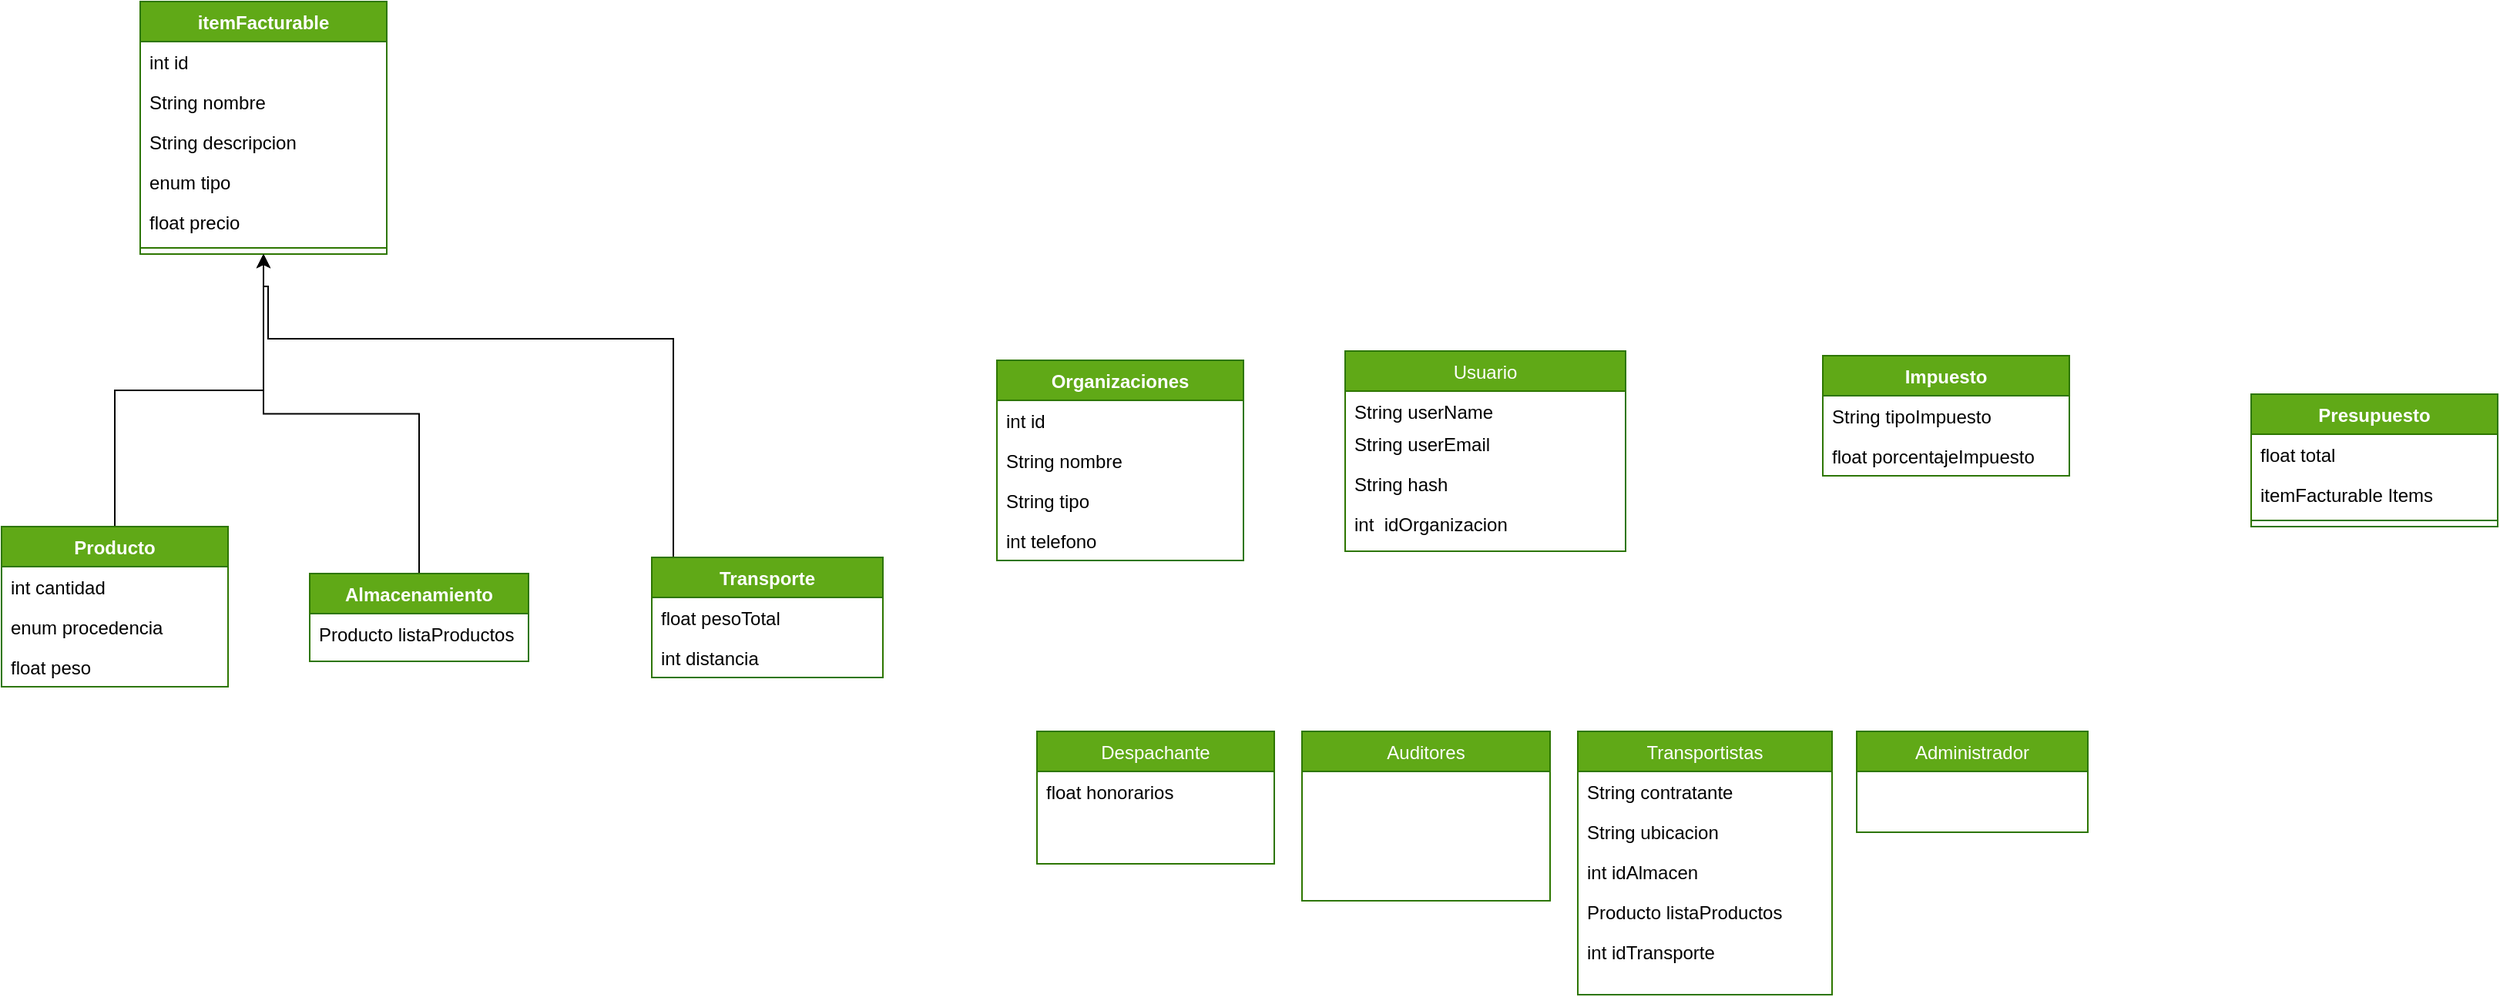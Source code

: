<mxfile version="20.6.0" type="github">
  <diagram id="C5RBs43oDa-KdzZeNtuy" name="Page-1">
    <mxGraphModel dx="1279" dy="1302" grid="0" gridSize="10" guides="1" tooltips="1" connect="1" arrows="1" fold="1" page="0" pageScale="1" pageWidth="827" pageHeight="1169" math="0" shadow="0">
      <root>
        <mxCell id="WIyWlLk6GJQsqaUBKTNV-0" />
        <mxCell id="WIyWlLk6GJQsqaUBKTNV-1" parent="WIyWlLk6GJQsqaUBKTNV-0" />
        <mxCell id="3hTS6XwVJtaSM2owvP3y-6" value="Usuario" style="swimlane;fontStyle=0;align=center;verticalAlign=top;childLayout=stackLayout;horizontal=1;startSize=26;horizontalStack=0;resizeParent=1;resizeLast=0;collapsible=1;marginBottom=0;rounded=0;shadow=0;strokeWidth=1;fillColor=#60a917;strokeColor=#2D7600;fontColor=#ffffff;" parent="WIyWlLk6GJQsqaUBKTNV-1" vertex="1">
          <mxGeometry x="614" y="-220" width="182" height="130" as="geometry">
            <mxRectangle x="550" y="140" width="160" height="26" as="alternateBounds" />
          </mxGeometry>
        </mxCell>
        <mxCell id="3hTS6XwVJtaSM2owvP3y-7" value="String userName" style="text;align=left;verticalAlign=top;spacingLeft=4;spacingRight=4;overflow=hidden;rotatable=0;points=[[0,0.5],[1,0.5]];portConstraint=eastwest;rounded=0;shadow=0;html=0;" parent="3hTS6XwVJtaSM2owvP3y-6" vertex="1">
          <mxGeometry y="26" width="182" height="21" as="geometry" />
        </mxCell>
        <mxCell id="3hTS6XwVJtaSM2owvP3y-49" value="String userEmail" style="text;strokeColor=none;fillColor=none;align=left;verticalAlign=top;spacingLeft=4;spacingRight=4;overflow=hidden;rotatable=0;points=[[0,0.5],[1,0.5]];portConstraint=eastwest;" parent="3hTS6XwVJtaSM2owvP3y-6" vertex="1">
          <mxGeometry y="47" width="182" height="26" as="geometry" />
        </mxCell>
        <mxCell id="3hTS6XwVJtaSM2owvP3y-50" value="String hash" style="text;strokeColor=none;fillColor=none;align=left;verticalAlign=top;spacingLeft=4;spacingRight=4;overflow=hidden;rotatable=0;points=[[0,0.5],[1,0.5]];portConstraint=eastwest;" parent="3hTS6XwVJtaSM2owvP3y-6" vertex="1">
          <mxGeometry y="73" width="182" height="26" as="geometry" />
        </mxCell>
        <mxCell id="j6bRS5Pp2hwytZdHTlzb-42" value="int  idOrganizacion" style="text;strokeColor=none;fillColor=none;align=left;verticalAlign=top;spacingLeft=4;spacingRight=4;overflow=hidden;rotatable=0;points=[[0,0.5],[1,0.5]];portConstraint=eastwest;" parent="3hTS6XwVJtaSM2owvP3y-6" vertex="1">
          <mxGeometry y="99" width="182" height="26" as="geometry" />
        </mxCell>
        <mxCell id="3hTS6XwVJtaSM2owvP3y-33" value="Despachante" style="swimlane;fontStyle=0;align=center;verticalAlign=top;childLayout=stackLayout;horizontal=1;startSize=26;horizontalStack=0;resizeParent=1;resizeLast=0;collapsible=1;marginBottom=0;rounded=0;shadow=0;strokeWidth=1;fillColor=#60a917;strokeColor=#2D7600;fontColor=#ffffff;" parent="WIyWlLk6GJQsqaUBKTNV-1" vertex="1">
          <mxGeometry x="414" y="27" width="154" height="86" as="geometry">
            <mxRectangle x="-40" y="-150" width="160" height="26" as="alternateBounds" />
          </mxGeometry>
        </mxCell>
        <mxCell id="j6bRS5Pp2hwytZdHTlzb-4" value="float honorarios" style="text;strokeColor=none;fillColor=none;align=left;verticalAlign=top;spacingLeft=4;spacingRight=4;overflow=hidden;rotatable=0;points=[[0,0.5],[1,0.5]];portConstraint=eastwest;" parent="3hTS6XwVJtaSM2owvP3y-33" vertex="1">
          <mxGeometry y="26" width="154" height="26" as="geometry" />
        </mxCell>
        <mxCell id="3hTS6XwVJtaSM2owvP3y-39" value="Auditores" style="swimlane;fontStyle=0;align=center;verticalAlign=top;childLayout=stackLayout;horizontal=1;startSize=26;horizontalStack=0;resizeParent=1;resizeLast=0;collapsible=1;marginBottom=0;rounded=0;shadow=0;strokeWidth=1;fillColor=#60a917;strokeColor=#2D7600;fontColor=#ffffff;" parent="WIyWlLk6GJQsqaUBKTNV-1" vertex="1">
          <mxGeometry x="586" y="27" width="161" height="110" as="geometry">
            <mxRectangle x="-40" y="-150" width="160" height="26" as="alternateBounds" />
          </mxGeometry>
        </mxCell>
        <mxCell id="3hTS6XwVJtaSM2owvP3y-43" value="Transportistas&#xa;" style="swimlane;fontStyle=0;align=center;verticalAlign=top;childLayout=stackLayout;horizontal=1;startSize=26;horizontalStack=0;resizeParent=1;resizeLast=0;collapsible=1;marginBottom=0;rounded=0;shadow=0;strokeWidth=1;fillColor=#60a917;strokeColor=#2D7600;fontColor=#ffffff;" parent="WIyWlLk6GJQsqaUBKTNV-1" vertex="1">
          <mxGeometry x="765" y="27" width="165" height="171" as="geometry">
            <mxRectangle x="-40" y="-150" width="160" height="26" as="alternateBounds" />
          </mxGeometry>
        </mxCell>
        <mxCell id="j6bRS5Pp2hwytZdHTlzb-6" value="String contratante" style="text;strokeColor=none;fillColor=none;align=left;verticalAlign=top;spacingLeft=4;spacingRight=4;overflow=hidden;rotatable=0;points=[[0,0.5],[1,0.5]];portConstraint=eastwest;" parent="3hTS6XwVJtaSM2owvP3y-43" vertex="1">
          <mxGeometry y="26" width="165" height="26" as="geometry" />
        </mxCell>
        <mxCell id="j6bRS5Pp2hwytZdHTlzb-38" value="String ubicacion" style="text;strokeColor=none;fillColor=none;align=left;verticalAlign=top;spacingLeft=4;spacingRight=4;overflow=hidden;rotatable=0;points=[[0,0.5],[1,0.5]];portConstraint=eastwest;" parent="3hTS6XwVJtaSM2owvP3y-43" vertex="1">
          <mxGeometry y="52" width="165" height="26" as="geometry" />
        </mxCell>
        <mxCell id="j6bRS5Pp2hwytZdHTlzb-11" value="int idAlmacen " style="text;strokeColor=none;fillColor=none;align=left;verticalAlign=top;spacingLeft=4;spacingRight=4;overflow=hidden;rotatable=0;points=[[0,0.5],[1,0.5]];portConstraint=eastwest;" parent="3hTS6XwVJtaSM2owvP3y-43" vertex="1">
          <mxGeometry y="78" width="165" height="26" as="geometry" />
        </mxCell>
        <mxCell id="j6bRS5Pp2hwytZdHTlzb-41" value="Producto listaProductos" style="text;strokeColor=none;fillColor=none;align=left;verticalAlign=top;spacingLeft=4;spacingRight=4;overflow=hidden;rotatable=0;points=[[0,0.5],[1,0.5]];portConstraint=eastwest;" parent="3hTS6XwVJtaSM2owvP3y-43" vertex="1">
          <mxGeometry y="104" width="165" height="26" as="geometry" />
        </mxCell>
        <mxCell id="j6bRS5Pp2hwytZdHTlzb-12" value="int idTransporte" style="text;strokeColor=none;fillColor=none;align=left;verticalAlign=top;spacingLeft=4;spacingRight=4;overflow=hidden;rotatable=0;points=[[0,0.5],[1,0.5]];portConstraint=eastwest;" parent="3hTS6XwVJtaSM2owvP3y-43" vertex="1">
          <mxGeometry y="130" width="165" height="26" as="geometry" />
        </mxCell>
        <mxCell id="3hTS6XwVJtaSM2owvP3y-65" value="Administrador" style="swimlane;fontStyle=0;align=center;verticalAlign=top;childLayout=stackLayout;horizontal=1;startSize=26;horizontalStack=0;resizeParent=1;resizeLast=0;collapsible=1;marginBottom=0;rounded=0;shadow=0;strokeWidth=1;fillColor=#60a917;strokeColor=#2D7600;fontColor=#ffffff;" parent="WIyWlLk6GJQsqaUBKTNV-1" vertex="1">
          <mxGeometry x="946" y="27" width="150" height="65.5" as="geometry">
            <mxRectangle x="550" y="140" width="160" height="26" as="alternateBounds" />
          </mxGeometry>
        </mxCell>
        <mxCell id="L1_JdtOAtL-KF-02h_yL-62" style="edgeStyle=orthogonalEdgeStyle;rounded=0;orthogonalLoop=1;jettySize=auto;html=1;" parent="WIyWlLk6GJQsqaUBKTNV-1" source="L1_JdtOAtL-KF-02h_yL-1" target="L1_JdtOAtL-KF-02h_yL-9" edge="1">
          <mxGeometry relative="1" as="geometry" />
        </mxCell>
        <mxCell id="L1_JdtOAtL-KF-02h_yL-1" value="Producto" style="swimlane;fontStyle=1;align=center;verticalAlign=top;childLayout=stackLayout;horizontal=1;startSize=26;horizontalStack=0;resizeParent=1;resizeParentMax=0;resizeLast=0;collapsible=1;marginBottom=0;fillColor=#60a917;fontColor=#ffffff;strokeColor=#2D7600;" parent="WIyWlLk6GJQsqaUBKTNV-1" vertex="1">
          <mxGeometry x="-258" y="-106" width="147" height="104" as="geometry" />
        </mxCell>
        <mxCell id="j6bRS5Pp2hwytZdHTlzb-29" value="int cantidad" style="text;strokeColor=none;fillColor=none;align=left;verticalAlign=top;spacingLeft=4;spacingRight=4;overflow=hidden;rotatable=0;points=[[0,0.5],[1,0.5]];portConstraint=eastwest;" parent="L1_JdtOAtL-KF-02h_yL-1" vertex="1">
          <mxGeometry y="26" width="147" height="26" as="geometry" />
        </mxCell>
        <mxCell id="L1_JdtOAtL-KF-02h_yL-2" value="enum procedencia" style="text;strokeColor=none;fillColor=none;align=left;verticalAlign=top;spacingLeft=4;spacingRight=4;overflow=hidden;rotatable=0;points=[[0,0.5],[1,0.5]];portConstraint=eastwest;" parent="L1_JdtOAtL-KF-02h_yL-1" vertex="1">
          <mxGeometry y="52" width="147" height="26" as="geometry" />
        </mxCell>
        <mxCell id="j6bRS5Pp2hwytZdHTlzb-56" value="float peso&#xa;" style="text;strokeColor=none;fillColor=none;align=left;verticalAlign=top;spacingLeft=4;spacingRight=4;overflow=hidden;rotatable=0;points=[[0,0.5],[1,0.5]];portConstraint=eastwest;" parent="L1_JdtOAtL-KF-02h_yL-1" vertex="1">
          <mxGeometry y="78" width="147" height="26" as="geometry" />
        </mxCell>
        <mxCell id="L1_JdtOAtL-KF-02h_yL-9" value="itemFacturable" style="swimlane;fontStyle=1;align=center;verticalAlign=top;childLayout=stackLayout;horizontal=1;startSize=26;horizontalStack=0;resizeParent=1;resizeParentMax=0;resizeLast=0;collapsible=1;marginBottom=0;fillColor=#60a917;fontColor=#ffffff;strokeColor=#2D7600;" parent="WIyWlLk6GJQsqaUBKTNV-1" vertex="1">
          <mxGeometry x="-168" y="-447" width="160" height="164" as="geometry" />
        </mxCell>
        <mxCell id="L1_JdtOAtL-KF-02h_yL-10" value="int id" style="text;strokeColor=none;fillColor=none;align=left;verticalAlign=top;spacingLeft=4;spacingRight=4;overflow=hidden;rotatable=0;points=[[0,0.5],[1,0.5]];portConstraint=eastwest;" parent="L1_JdtOAtL-KF-02h_yL-9" vertex="1">
          <mxGeometry y="26" width="160" height="26" as="geometry" />
        </mxCell>
        <mxCell id="L1_JdtOAtL-KF-02h_yL-13" value="String nombre" style="text;strokeColor=none;fillColor=none;align=left;verticalAlign=top;spacingLeft=4;spacingRight=4;overflow=hidden;rotatable=0;points=[[0,0.5],[1,0.5]];portConstraint=eastwest;" parent="L1_JdtOAtL-KF-02h_yL-9" vertex="1">
          <mxGeometry y="52" width="160" height="26" as="geometry" />
        </mxCell>
        <mxCell id="j6bRS5Pp2hwytZdHTlzb-77" value="String descripcion" style="text;strokeColor=none;fillColor=none;align=left;verticalAlign=top;spacingLeft=4;spacingRight=4;overflow=hidden;rotatable=0;points=[[0,0.5],[1,0.5]];portConstraint=eastwest;" parent="L1_JdtOAtL-KF-02h_yL-9" vertex="1">
          <mxGeometry y="78" width="160" height="26" as="geometry" />
        </mxCell>
        <mxCell id="j6bRS5Pp2hwytZdHTlzb-26" value="enum tipo" style="text;strokeColor=none;fillColor=none;align=left;verticalAlign=top;spacingLeft=4;spacingRight=4;overflow=hidden;rotatable=0;points=[[0,0.5],[1,0.5]];portConstraint=eastwest;" parent="L1_JdtOAtL-KF-02h_yL-9" vertex="1">
          <mxGeometry y="104" width="160" height="26" as="geometry" />
        </mxCell>
        <mxCell id="j6bRS5Pp2hwytZdHTlzb-5" value="float precio&#xa;" style="text;strokeColor=none;fillColor=none;align=left;verticalAlign=top;spacingLeft=4;spacingRight=4;overflow=hidden;rotatable=0;points=[[0,0.5],[1,0.5]];portConstraint=eastwest;" parent="L1_JdtOAtL-KF-02h_yL-9" vertex="1">
          <mxGeometry y="130" width="160" height="26" as="geometry" />
        </mxCell>
        <mxCell id="L1_JdtOAtL-KF-02h_yL-11" value="" style="line;strokeWidth=1;fillColor=none;align=left;verticalAlign=middle;spacingTop=-1;spacingLeft=3;spacingRight=3;rotatable=0;labelPosition=right;points=[];portConstraint=eastwest;strokeColor=inherit;" parent="L1_JdtOAtL-KF-02h_yL-9" vertex="1">
          <mxGeometry y="156" width="160" height="8" as="geometry" />
        </mxCell>
        <mxCell id="j6bRS5Pp2hwytZdHTlzb-69" style="edgeStyle=orthogonalEdgeStyle;rounded=0;orthogonalLoop=1;jettySize=auto;html=1;entryX=0.5;entryY=1;entryDx=0;entryDy=0;" parent="WIyWlLk6GJQsqaUBKTNV-1" source="L1_JdtOAtL-KF-02h_yL-44" target="L1_JdtOAtL-KF-02h_yL-9" edge="1">
          <mxGeometry relative="1" as="geometry">
            <Array as="points">
              <mxPoint x="178" y="-228" />
              <mxPoint x="-85" y="-228" />
              <mxPoint x="-85" y="-262" />
              <mxPoint x="-88" y="-262" />
            </Array>
          </mxGeometry>
        </mxCell>
        <mxCell id="L1_JdtOAtL-KF-02h_yL-44" value="Transporte" style="swimlane;fontStyle=1;align=center;verticalAlign=top;childLayout=stackLayout;horizontal=1;startSize=26;horizontalStack=0;resizeParent=1;resizeParentMax=0;resizeLast=0;collapsible=1;marginBottom=0;fillColor=#60a917;fontColor=#ffffff;strokeColor=#2D7600;" parent="WIyWlLk6GJQsqaUBKTNV-1" vertex="1">
          <mxGeometry x="164" y="-86" width="150" height="78" as="geometry" />
        </mxCell>
        <mxCell id="j6bRS5Pp2hwytZdHTlzb-14" value="float pesoTotal" style="text;strokeColor=none;fillColor=none;align=left;verticalAlign=top;spacingLeft=4;spacingRight=4;overflow=hidden;rotatable=0;points=[[0,0.5],[1,0.5]];portConstraint=eastwest;" parent="L1_JdtOAtL-KF-02h_yL-44" vertex="1">
          <mxGeometry y="26" width="150" height="26" as="geometry" />
        </mxCell>
        <mxCell id="j6bRS5Pp2hwytZdHTlzb-15" value="int distancia" style="text;strokeColor=none;fillColor=none;align=left;verticalAlign=top;spacingLeft=4;spacingRight=4;overflow=hidden;rotatable=0;points=[[0,0.5],[1,0.5]];portConstraint=eastwest;" parent="L1_JdtOAtL-KF-02h_yL-44" vertex="1">
          <mxGeometry y="52" width="150" height="26" as="geometry" />
        </mxCell>
        <mxCell id="L1_JdtOAtL-KF-02h_yL-56" value="Impuesto" style="swimlane;fontStyle=1;align=center;verticalAlign=top;childLayout=stackLayout;horizontal=1;startSize=26;horizontalStack=0;resizeParent=1;resizeParentMax=0;resizeLast=0;collapsible=1;marginBottom=0;fillColor=#60a917;fontColor=#ffffff;strokeColor=#2D7600;" parent="WIyWlLk6GJQsqaUBKTNV-1" vertex="1">
          <mxGeometry x="924" y="-217" width="160" height="78" as="geometry" />
        </mxCell>
        <mxCell id="L1_JdtOAtL-KF-02h_yL-57" value="String tipoImpuesto" style="text;strokeColor=none;fillColor=none;align=left;verticalAlign=top;spacingLeft=4;spacingRight=4;overflow=hidden;rotatable=0;points=[[0,0.5],[1,0.5]];portConstraint=eastwest;" parent="L1_JdtOAtL-KF-02h_yL-56" vertex="1">
          <mxGeometry y="26" width="160" height="26" as="geometry" />
        </mxCell>
        <mxCell id="QVcpkYJEtn57AhdlJXCB-1" value="float porcentajeImpuesto" style="text;strokeColor=none;fillColor=none;align=left;verticalAlign=top;spacingLeft=4;spacingRight=4;overflow=hidden;rotatable=0;points=[[0,0.5],[1,0.5]];portConstraint=eastwest;" vertex="1" parent="L1_JdtOAtL-KF-02h_yL-56">
          <mxGeometry y="52" width="160" height="26" as="geometry" />
        </mxCell>
        <mxCell id="j6bRS5Pp2hwytZdHTlzb-62" style="edgeStyle=orthogonalEdgeStyle;rounded=0;orthogonalLoop=1;jettySize=auto;html=1;entryX=0.5;entryY=1;entryDx=0;entryDy=0;" parent="WIyWlLk6GJQsqaUBKTNV-1" source="j6bRS5Pp2hwytZdHTlzb-21" target="L1_JdtOAtL-KF-02h_yL-9" edge="1">
          <mxGeometry relative="1" as="geometry" />
        </mxCell>
        <mxCell id="j6bRS5Pp2hwytZdHTlzb-21" value="Almacenamiento" style="swimlane;fontStyle=1;align=center;verticalAlign=top;childLayout=stackLayout;horizontal=1;startSize=26;horizontalStack=0;resizeParent=1;resizeParentMax=0;resizeLast=0;collapsible=1;marginBottom=0;fillColor=#60a917;fontColor=#ffffff;strokeColor=#2D7600;" parent="WIyWlLk6GJQsqaUBKTNV-1" vertex="1">
          <mxGeometry x="-58" y="-75.5" width="142" height="57" as="geometry" />
        </mxCell>
        <mxCell id="j6bRS5Pp2hwytZdHTlzb-76" value="Producto listaProductos" style="text;strokeColor=none;fillColor=none;align=left;verticalAlign=top;spacingLeft=4;spacingRight=4;overflow=hidden;rotatable=0;points=[[0,0.5],[1,0.5]];portConstraint=eastwest;" parent="j6bRS5Pp2hwytZdHTlzb-21" vertex="1">
          <mxGeometry y="26" width="142" height="31" as="geometry" />
        </mxCell>
        <mxCell id="j6bRS5Pp2hwytZdHTlzb-32" value="Presupuesto" style="swimlane;fontStyle=1;align=center;verticalAlign=top;childLayout=stackLayout;horizontal=1;startSize=26;horizontalStack=0;resizeParent=1;resizeParentMax=0;resizeLast=0;collapsible=1;marginBottom=0;fillColor=#60a917;fontColor=#ffffff;strokeColor=#2D7600;" parent="WIyWlLk6GJQsqaUBKTNV-1" vertex="1">
          <mxGeometry x="1202" y="-192" width="160" height="86" as="geometry" />
        </mxCell>
        <mxCell id="j6bRS5Pp2hwytZdHTlzb-33" value="float total" style="text;strokeColor=none;fillColor=none;align=left;verticalAlign=top;spacingLeft=4;spacingRight=4;overflow=hidden;rotatable=0;points=[[0,0.5],[1,0.5]];portConstraint=eastwest;" parent="j6bRS5Pp2hwytZdHTlzb-32" vertex="1">
          <mxGeometry y="26" width="160" height="26" as="geometry" />
        </mxCell>
        <mxCell id="j6bRS5Pp2hwytZdHTlzb-84" value="itemFacturable Items" style="text;strokeColor=none;fillColor=none;align=left;verticalAlign=top;spacingLeft=4;spacingRight=4;overflow=hidden;rotatable=0;points=[[0,0.5],[1,0.5]];portConstraint=eastwest;" parent="j6bRS5Pp2hwytZdHTlzb-32" vertex="1">
          <mxGeometry y="52" width="160" height="26" as="geometry" />
        </mxCell>
        <mxCell id="j6bRS5Pp2hwytZdHTlzb-34" value="" style="line;strokeWidth=1;fillColor=none;align=left;verticalAlign=middle;spacingTop=-1;spacingLeft=3;spacingRight=3;rotatable=0;labelPosition=right;points=[];portConstraint=eastwest;strokeColor=inherit;" parent="j6bRS5Pp2hwytZdHTlzb-32" vertex="1">
          <mxGeometry y="78" width="160" height="8" as="geometry" />
        </mxCell>
        <mxCell id="j6bRS5Pp2hwytZdHTlzb-43" value="Organizaciones" style="swimlane;fontStyle=1;align=center;verticalAlign=top;childLayout=stackLayout;horizontal=1;startSize=26;horizontalStack=0;resizeParent=1;resizeParentMax=0;resizeLast=0;collapsible=1;marginBottom=0;fillColor=#60a917;fontColor=#ffffff;strokeColor=#2D7600;" parent="WIyWlLk6GJQsqaUBKTNV-1" vertex="1">
          <mxGeometry x="388" y="-214" width="160" height="130" as="geometry" />
        </mxCell>
        <mxCell id="j6bRS5Pp2hwytZdHTlzb-53" value="int id" style="text;strokeColor=none;fillColor=none;align=left;verticalAlign=top;spacingLeft=4;spacingRight=4;overflow=hidden;rotatable=0;points=[[0,0.5],[1,0.5]];portConstraint=eastwest;" parent="j6bRS5Pp2hwytZdHTlzb-43" vertex="1">
          <mxGeometry y="26" width="160" height="26" as="geometry" />
        </mxCell>
        <mxCell id="j6bRS5Pp2hwytZdHTlzb-44" value="String nombre&#xa;" style="text;strokeColor=none;fillColor=none;align=left;verticalAlign=top;spacingLeft=4;spacingRight=4;overflow=hidden;rotatable=0;points=[[0,0.5],[1,0.5]];portConstraint=eastwest;" parent="j6bRS5Pp2hwytZdHTlzb-43" vertex="1">
          <mxGeometry y="52" width="160" height="26" as="geometry" />
        </mxCell>
        <mxCell id="QVcpkYJEtn57AhdlJXCB-8" value="String tipo" style="text;strokeColor=none;fillColor=none;align=left;verticalAlign=top;spacingLeft=4;spacingRight=4;overflow=hidden;rotatable=0;points=[[0,0.5],[1,0.5]];portConstraint=eastwest;" vertex="1" parent="j6bRS5Pp2hwytZdHTlzb-43">
          <mxGeometry y="78" width="160" height="26" as="geometry" />
        </mxCell>
        <mxCell id="j6bRS5Pp2hwytZdHTlzb-51" value="int telefono " style="text;strokeColor=none;fillColor=none;align=left;verticalAlign=top;spacingLeft=4;spacingRight=4;overflow=hidden;rotatable=0;points=[[0,0.5],[1,0.5]];portConstraint=eastwest;" parent="j6bRS5Pp2hwytZdHTlzb-43" vertex="1">
          <mxGeometry y="104" width="160" height="26" as="geometry" />
        </mxCell>
      </root>
    </mxGraphModel>
  </diagram>
</mxfile>
